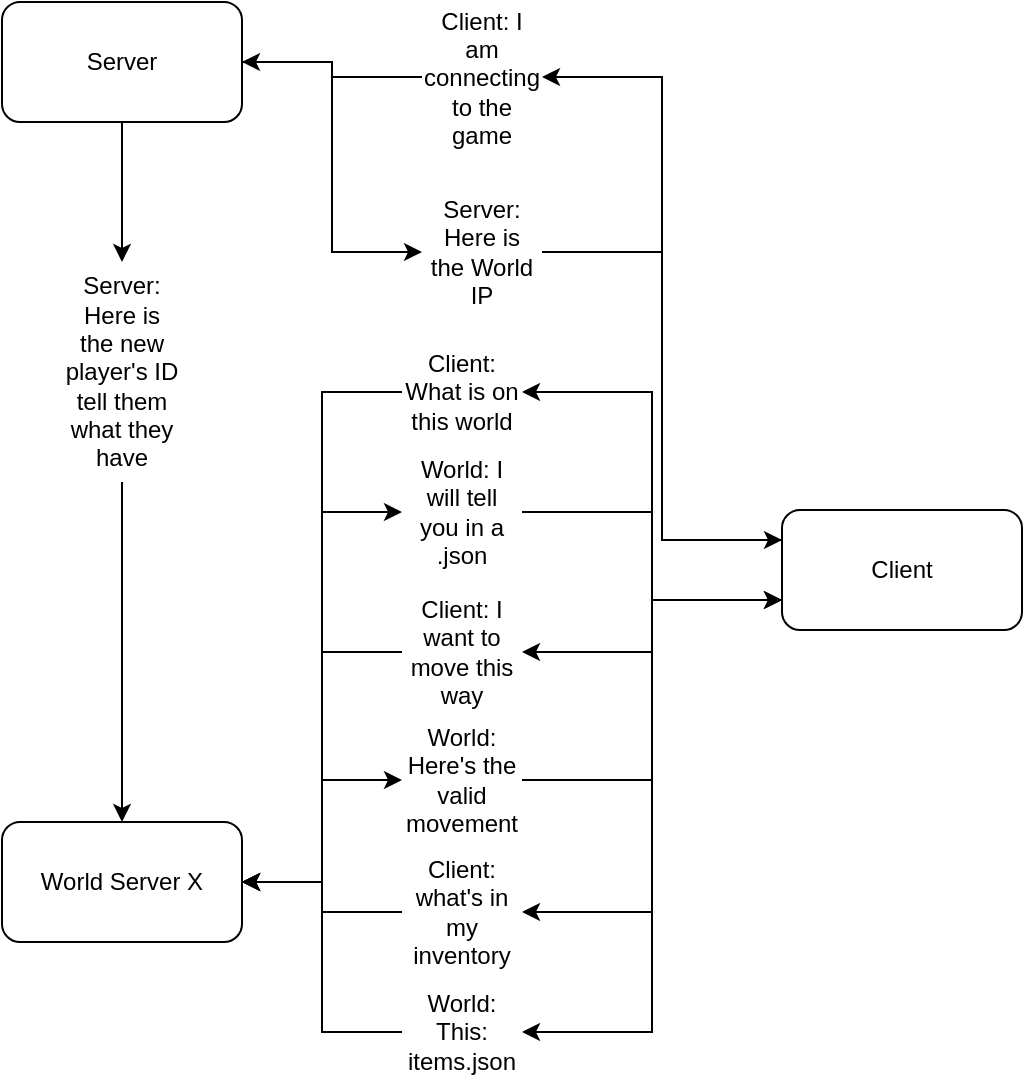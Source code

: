 <mxfile version="26.0.8">
  <diagram name="Page-1" id="NigbNfESfADgSQk5eJ8K">
    <mxGraphModel dx="1441" dy="770" grid="1" gridSize="10" guides="1" tooltips="1" connect="1" arrows="1" fold="1" page="1" pageScale="1" pageWidth="850" pageHeight="1100" math="0" shadow="0">
      <root>
        <mxCell id="0" />
        <mxCell id="1" parent="0" />
        <mxCell id="k610ou3Cfi4nWN4WsVvH-12" style="edgeStyle=orthogonalEdgeStyle;rounded=0;orthogonalLoop=1;jettySize=auto;html=1;exitX=1;exitY=0.5;exitDx=0;exitDy=0;entryX=0;entryY=0.5;entryDx=0;entryDy=0;" edge="1" parent="1" source="k610ou3Cfi4nWN4WsVvH-1" target="k610ou3Cfi4nWN4WsVvH-11">
          <mxGeometry relative="1" as="geometry" />
        </mxCell>
        <mxCell id="k610ou3Cfi4nWN4WsVvH-29" style="edgeStyle=orthogonalEdgeStyle;rounded=0;orthogonalLoop=1;jettySize=auto;html=1;exitX=0.5;exitY=1;exitDx=0;exitDy=0;entryX=0.5;entryY=0;entryDx=0;entryDy=0;" edge="1" parent="1" source="k610ou3Cfi4nWN4WsVvH-1" target="k610ou3Cfi4nWN4WsVvH-28">
          <mxGeometry relative="1" as="geometry" />
        </mxCell>
        <mxCell id="k610ou3Cfi4nWN4WsVvH-1" value="Server" style="rounded=1;whiteSpace=wrap;html=1;" vertex="1" parent="1">
          <mxGeometry x="30" y="20" width="120" height="60" as="geometry" />
        </mxCell>
        <mxCell id="k610ou3Cfi4nWN4WsVvH-18" style="edgeStyle=orthogonalEdgeStyle;rounded=0;orthogonalLoop=1;jettySize=auto;html=1;exitX=1;exitY=0.5;exitDx=0;exitDy=0;entryX=0;entryY=0.5;entryDx=0;entryDy=0;" edge="1" parent="1" source="k610ou3Cfi4nWN4WsVvH-2" target="k610ou3Cfi4nWN4WsVvH-17">
          <mxGeometry relative="1" as="geometry" />
        </mxCell>
        <mxCell id="k610ou3Cfi4nWN4WsVvH-25" style="edgeStyle=orthogonalEdgeStyle;rounded=0;orthogonalLoop=1;jettySize=auto;html=1;exitX=1;exitY=0.5;exitDx=0;exitDy=0;entryX=0;entryY=0.5;entryDx=0;entryDy=0;" edge="1" parent="1" source="k610ou3Cfi4nWN4WsVvH-2" target="k610ou3Cfi4nWN4WsVvH-23">
          <mxGeometry relative="1" as="geometry" />
        </mxCell>
        <mxCell id="k610ou3Cfi4nWN4WsVvH-2" value="World Server X" style="rounded=1;whiteSpace=wrap;html=1;" vertex="1" parent="1">
          <mxGeometry x="30" y="430" width="120" height="60" as="geometry" />
        </mxCell>
        <mxCell id="k610ou3Cfi4nWN4WsVvH-9" style="edgeStyle=orthogonalEdgeStyle;rounded=0;orthogonalLoop=1;jettySize=auto;html=1;exitX=0;exitY=0.25;exitDx=0;exitDy=0;entryX=1;entryY=0.5;entryDx=0;entryDy=0;" edge="1" parent="1" source="k610ou3Cfi4nWN4WsVvH-3" target="k610ou3Cfi4nWN4WsVvH-5">
          <mxGeometry relative="1" as="geometry" />
        </mxCell>
        <mxCell id="k610ou3Cfi4nWN4WsVvH-15" style="edgeStyle=orthogonalEdgeStyle;rounded=0;orthogonalLoop=1;jettySize=auto;html=1;exitX=0;exitY=0.75;exitDx=0;exitDy=0;entryX=1;entryY=0.5;entryDx=0;entryDy=0;" edge="1" parent="1" source="k610ou3Cfi4nWN4WsVvH-3" target="k610ou3Cfi4nWN4WsVvH-14">
          <mxGeometry relative="1" as="geometry" />
        </mxCell>
        <mxCell id="k610ou3Cfi4nWN4WsVvH-21" style="edgeStyle=orthogonalEdgeStyle;rounded=0;orthogonalLoop=1;jettySize=auto;html=1;exitX=0;exitY=0.75;exitDx=0;exitDy=0;entryX=1;entryY=0.5;entryDx=0;entryDy=0;" edge="1" parent="1" source="k610ou3Cfi4nWN4WsVvH-3" target="k610ou3Cfi4nWN4WsVvH-20">
          <mxGeometry relative="1" as="geometry" />
        </mxCell>
        <mxCell id="k610ou3Cfi4nWN4WsVvH-32" style="edgeStyle=orthogonalEdgeStyle;rounded=0;orthogonalLoop=1;jettySize=auto;html=1;exitX=0;exitY=0.75;exitDx=0;exitDy=0;entryX=1;entryY=0.5;entryDx=0;entryDy=0;" edge="1" parent="1" source="k610ou3Cfi4nWN4WsVvH-3" target="k610ou3Cfi4nWN4WsVvH-31">
          <mxGeometry relative="1" as="geometry" />
        </mxCell>
        <mxCell id="k610ou3Cfi4nWN4WsVvH-35" style="edgeStyle=orthogonalEdgeStyle;rounded=0;orthogonalLoop=1;jettySize=auto;html=1;exitX=0;exitY=0.75;exitDx=0;exitDy=0;entryX=1;entryY=0.5;entryDx=0;entryDy=0;" edge="1" parent="1" source="k610ou3Cfi4nWN4WsVvH-3" target="k610ou3Cfi4nWN4WsVvH-34">
          <mxGeometry relative="1" as="geometry" />
        </mxCell>
        <mxCell id="k610ou3Cfi4nWN4WsVvH-3" value="Client" style="rounded=1;whiteSpace=wrap;html=1;" vertex="1" parent="1">
          <mxGeometry x="420" y="274" width="120" height="60" as="geometry" />
        </mxCell>
        <mxCell id="k610ou3Cfi4nWN4WsVvH-10" style="edgeStyle=orthogonalEdgeStyle;rounded=0;orthogonalLoop=1;jettySize=auto;html=1;exitX=0;exitY=0.5;exitDx=0;exitDy=0;entryX=1;entryY=0.5;entryDx=0;entryDy=0;" edge="1" parent="1" source="k610ou3Cfi4nWN4WsVvH-5" target="k610ou3Cfi4nWN4WsVvH-1">
          <mxGeometry relative="1" as="geometry" />
        </mxCell>
        <mxCell id="k610ou3Cfi4nWN4WsVvH-5" value="Client: I am connecting to the game" style="text;html=1;align=center;verticalAlign=middle;whiteSpace=wrap;rounded=0;" vertex="1" parent="1">
          <mxGeometry x="240" y="35" width="60" height="45" as="geometry" />
        </mxCell>
        <mxCell id="k610ou3Cfi4nWN4WsVvH-13" style="edgeStyle=orthogonalEdgeStyle;rounded=0;orthogonalLoop=1;jettySize=auto;html=1;exitX=1;exitY=0.5;exitDx=0;exitDy=0;entryX=0;entryY=0.25;entryDx=0;entryDy=0;" edge="1" parent="1" source="k610ou3Cfi4nWN4WsVvH-11" target="k610ou3Cfi4nWN4WsVvH-3">
          <mxGeometry relative="1" as="geometry" />
        </mxCell>
        <mxCell id="k610ou3Cfi4nWN4WsVvH-11" value="Server: Here is the World IP" style="text;html=1;align=center;verticalAlign=middle;whiteSpace=wrap;rounded=0;" vertex="1" parent="1">
          <mxGeometry x="240" y="130" width="60" height="30" as="geometry" />
        </mxCell>
        <mxCell id="k610ou3Cfi4nWN4WsVvH-16" style="edgeStyle=orthogonalEdgeStyle;rounded=0;orthogonalLoop=1;jettySize=auto;html=1;exitX=0;exitY=0.5;exitDx=0;exitDy=0;entryX=1;entryY=0.5;entryDx=0;entryDy=0;" edge="1" parent="1" source="k610ou3Cfi4nWN4WsVvH-14" target="k610ou3Cfi4nWN4WsVvH-2">
          <mxGeometry relative="1" as="geometry" />
        </mxCell>
        <mxCell id="k610ou3Cfi4nWN4WsVvH-14" value="Client: What is on this world" style="text;html=1;align=center;verticalAlign=middle;whiteSpace=wrap;rounded=0;" vertex="1" parent="1">
          <mxGeometry x="230" y="200" width="60" height="30" as="geometry" />
        </mxCell>
        <mxCell id="k610ou3Cfi4nWN4WsVvH-19" style="edgeStyle=orthogonalEdgeStyle;rounded=0;orthogonalLoop=1;jettySize=auto;html=1;exitX=1;exitY=0.5;exitDx=0;exitDy=0;entryX=0;entryY=0.75;entryDx=0;entryDy=0;" edge="1" parent="1" source="k610ou3Cfi4nWN4WsVvH-17" target="k610ou3Cfi4nWN4WsVvH-3">
          <mxGeometry relative="1" as="geometry" />
        </mxCell>
        <mxCell id="k610ou3Cfi4nWN4WsVvH-17" value="World: I will tell you in a .json" style="text;html=1;align=center;verticalAlign=middle;whiteSpace=wrap;rounded=0;" vertex="1" parent="1">
          <mxGeometry x="230" y="260" width="60" height="30" as="geometry" />
        </mxCell>
        <mxCell id="k610ou3Cfi4nWN4WsVvH-26" style="edgeStyle=orthogonalEdgeStyle;rounded=0;orthogonalLoop=1;jettySize=auto;html=1;exitX=0;exitY=0.5;exitDx=0;exitDy=0;entryX=1;entryY=0.5;entryDx=0;entryDy=0;" edge="1" parent="1" source="k610ou3Cfi4nWN4WsVvH-20" target="k610ou3Cfi4nWN4WsVvH-2">
          <mxGeometry relative="1" as="geometry" />
        </mxCell>
        <mxCell id="k610ou3Cfi4nWN4WsVvH-20" value="Client: I want to move this way" style="text;html=1;align=center;verticalAlign=middle;whiteSpace=wrap;rounded=0;" vertex="1" parent="1">
          <mxGeometry x="230" y="330" width="60" height="30" as="geometry" />
        </mxCell>
        <mxCell id="k610ou3Cfi4nWN4WsVvH-24" style="edgeStyle=orthogonalEdgeStyle;rounded=0;orthogonalLoop=1;jettySize=auto;html=1;exitX=1;exitY=0.5;exitDx=0;exitDy=0;entryX=0;entryY=0.75;entryDx=0;entryDy=0;" edge="1" parent="1" source="k610ou3Cfi4nWN4WsVvH-23" target="k610ou3Cfi4nWN4WsVvH-3">
          <mxGeometry relative="1" as="geometry" />
        </mxCell>
        <mxCell id="k610ou3Cfi4nWN4WsVvH-23" value="World: Here&#39;s the valid movement" style="text;html=1;align=center;verticalAlign=middle;whiteSpace=wrap;rounded=0;" vertex="1" parent="1">
          <mxGeometry x="230" y="394" width="60" height="30" as="geometry" />
        </mxCell>
        <mxCell id="k610ou3Cfi4nWN4WsVvH-30" style="edgeStyle=orthogonalEdgeStyle;rounded=0;orthogonalLoop=1;jettySize=auto;html=1;exitX=0.5;exitY=1;exitDx=0;exitDy=0;entryX=0.5;entryY=0;entryDx=0;entryDy=0;" edge="1" parent="1" source="k610ou3Cfi4nWN4WsVvH-28" target="k610ou3Cfi4nWN4WsVvH-2">
          <mxGeometry relative="1" as="geometry" />
        </mxCell>
        <mxCell id="k610ou3Cfi4nWN4WsVvH-28" value="Server: Here is the new player&#39;s ID tell them what they have" style="text;html=1;align=center;verticalAlign=middle;whiteSpace=wrap;rounded=0;" vertex="1" parent="1">
          <mxGeometry x="60" y="150" width="60" height="110" as="geometry" />
        </mxCell>
        <mxCell id="k610ou3Cfi4nWN4WsVvH-33" style="edgeStyle=orthogonalEdgeStyle;rounded=0;orthogonalLoop=1;jettySize=auto;html=1;exitX=0;exitY=0.5;exitDx=0;exitDy=0;entryX=1;entryY=0.5;entryDx=0;entryDy=0;" edge="1" parent="1" source="k610ou3Cfi4nWN4WsVvH-31" target="k610ou3Cfi4nWN4WsVvH-2">
          <mxGeometry relative="1" as="geometry" />
        </mxCell>
        <mxCell id="k610ou3Cfi4nWN4WsVvH-31" value="Client: what&#39;s in my inventory" style="text;html=1;align=center;verticalAlign=middle;whiteSpace=wrap;rounded=0;" vertex="1" parent="1">
          <mxGeometry x="230" y="460" width="60" height="30" as="geometry" />
        </mxCell>
        <mxCell id="k610ou3Cfi4nWN4WsVvH-36" style="edgeStyle=orthogonalEdgeStyle;rounded=0;orthogonalLoop=1;jettySize=auto;html=1;exitX=0;exitY=0.5;exitDx=0;exitDy=0;entryX=1;entryY=0.5;entryDx=0;entryDy=0;" edge="1" parent="1" source="k610ou3Cfi4nWN4WsVvH-34" target="k610ou3Cfi4nWN4WsVvH-2">
          <mxGeometry relative="1" as="geometry" />
        </mxCell>
        <mxCell id="k610ou3Cfi4nWN4WsVvH-34" value="World: This: items.json" style="text;html=1;align=center;verticalAlign=middle;whiteSpace=wrap;rounded=0;" vertex="1" parent="1">
          <mxGeometry x="230" y="520" width="60" height="30" as="geometry" />
        </mxCell>
      </root>
    </mxGraphModel>
  </diagram>
</mxfile>
